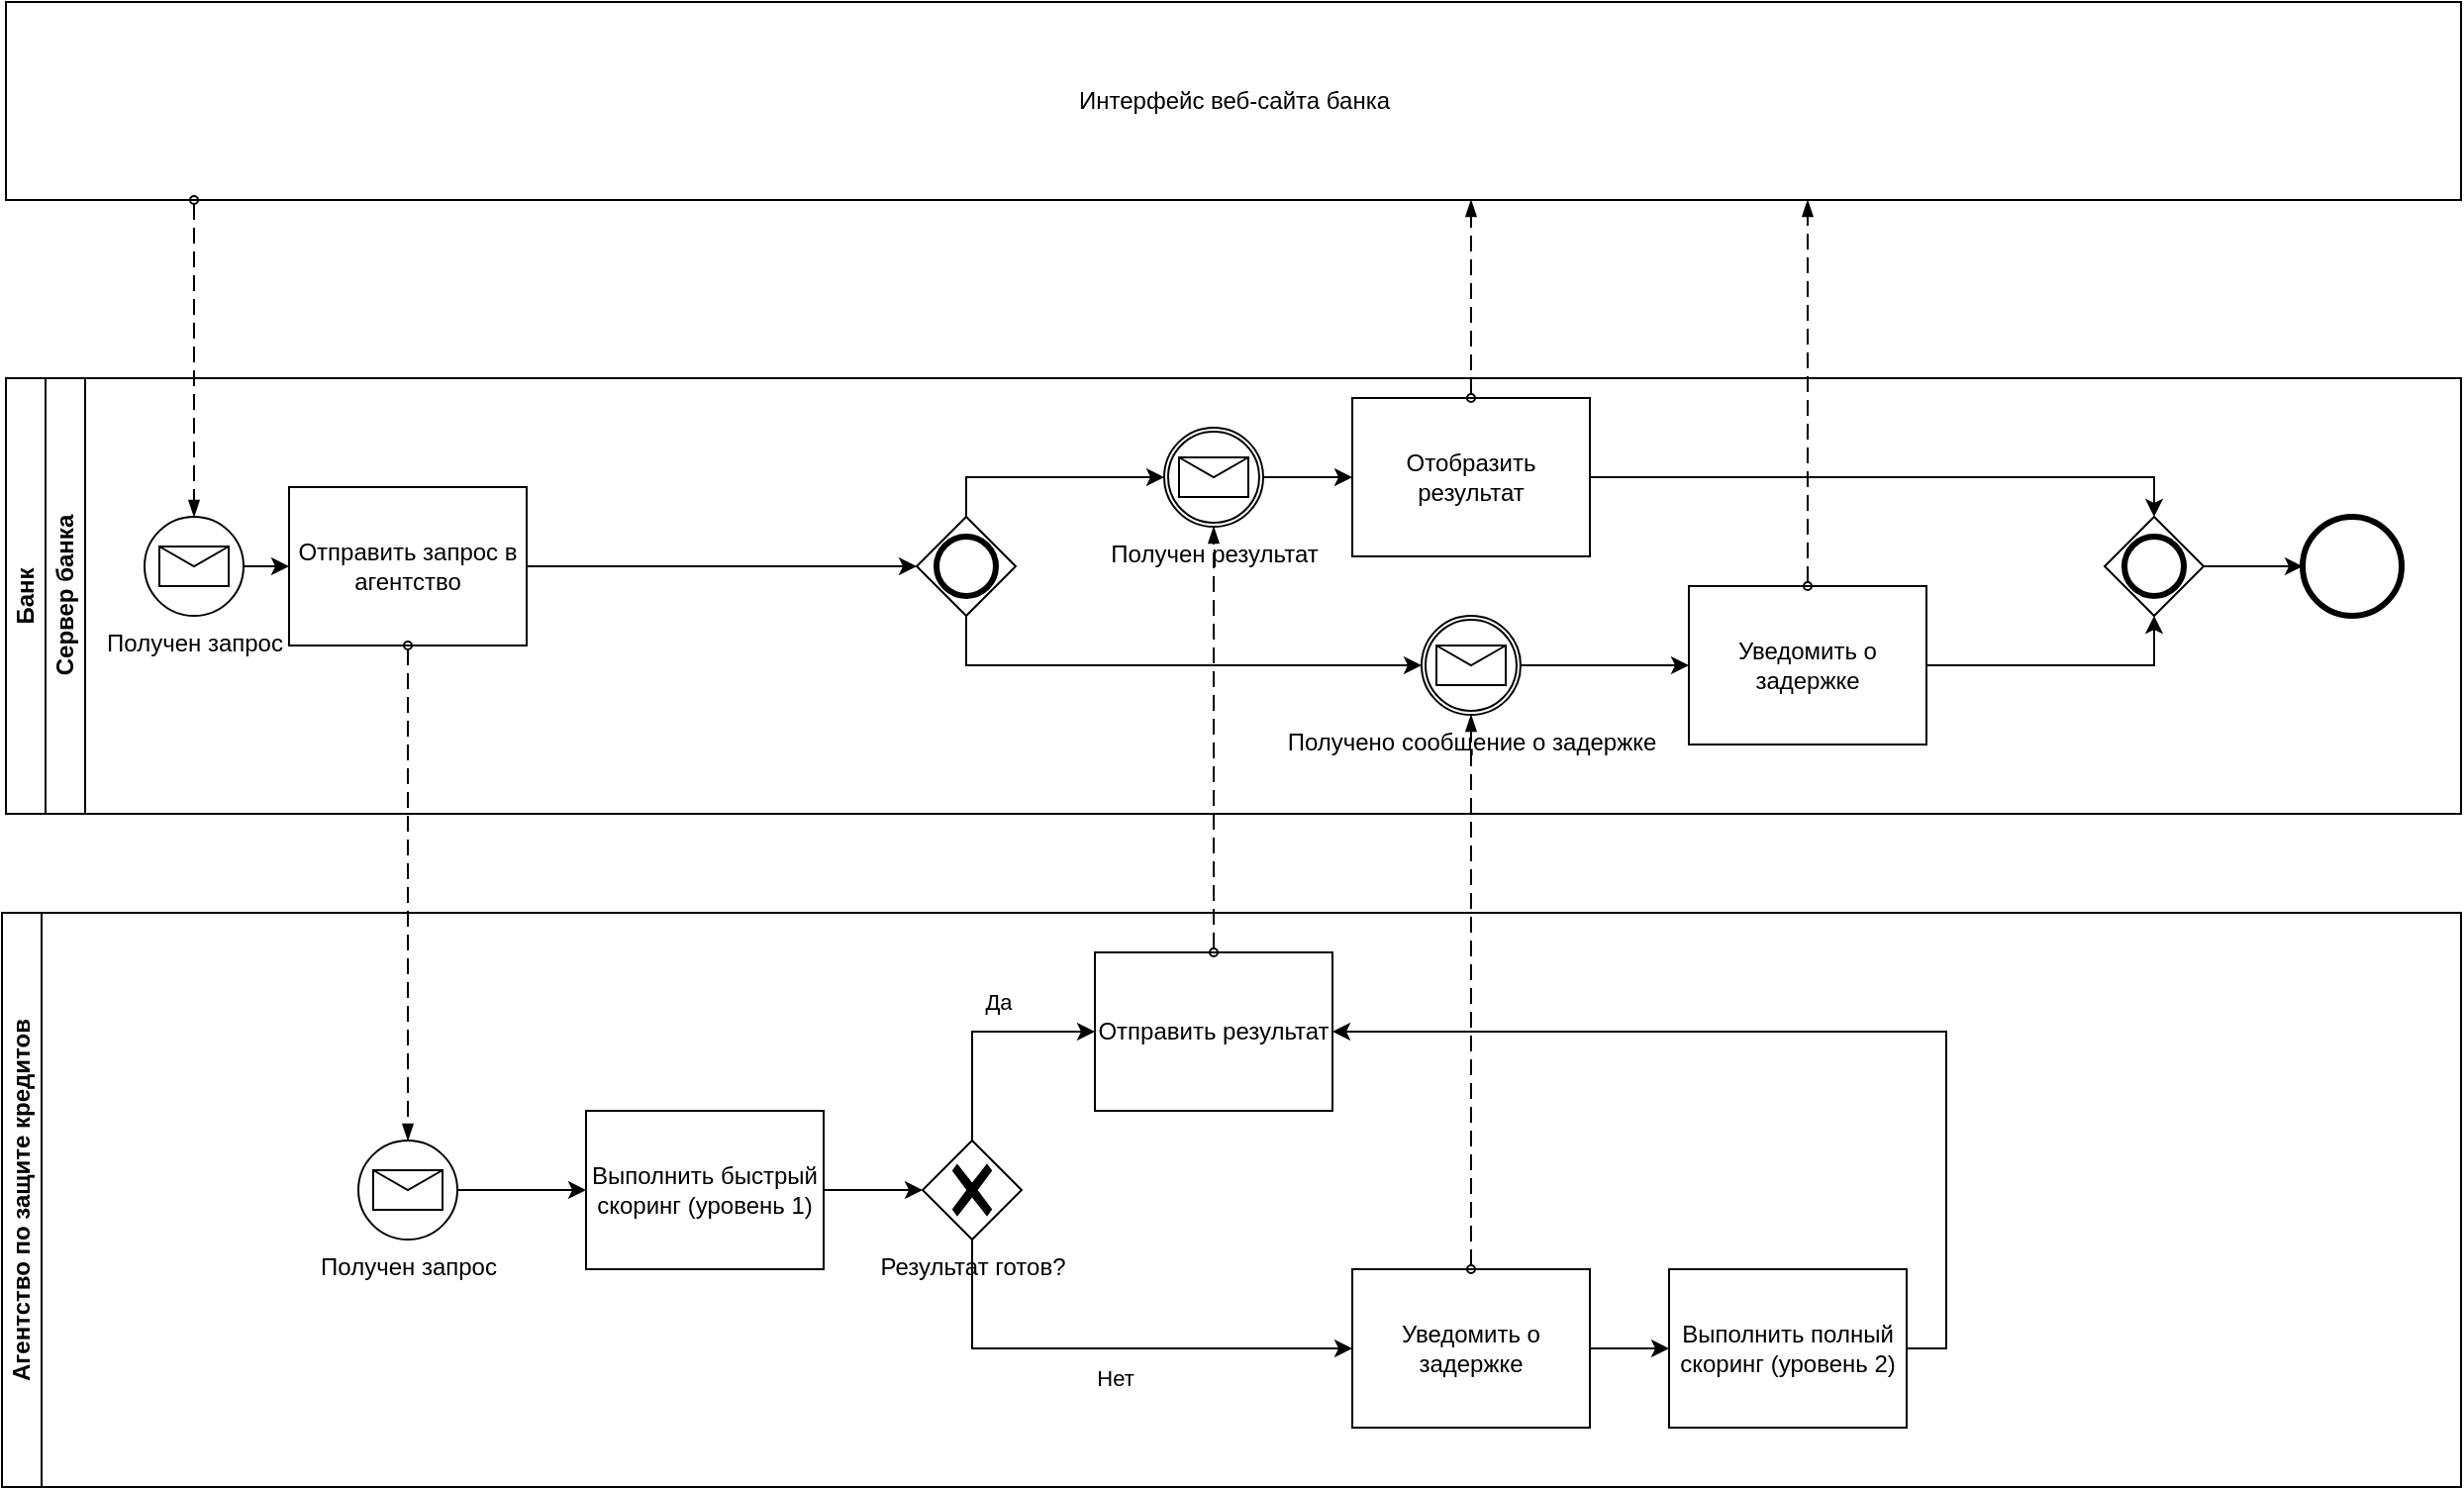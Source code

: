 <mxfile version="27.0.9">
  <diagram name="Страница — 1" id="Q9BHUK442U92CpaJlJtQ">
    <mxGraphModel dx="1426" dy="849" grid="1" gridSize="10" guides="1" tooltips="1" connect="1" arrows="1" fold="1" page="1" pageScale="1" pageWidth="827" pageHeight="1169" math="0" shadow="0">
      <root>
        <mxCell id="0" />
        <mxCell id="1" parent="0" />
        <mxCell id="rguaAZPtM4jNSpBQHMtd-1" value="Банк" style="swimlane;html=1;childLayout=stackLayout;resizeParent=1;resizeParentMax=0;horizontal=0;startSize=20;horizontalStack=0;whiteSpace=wrap;" parent="1" vertex="1">
          <mxGeometry x="40" y="240" width="1240" height="220" as="geometry" />
        </mxCell>
        <mxCell id="rguaAZPtM4jNSpBQHMtd-2" value="Сервер банка" style="swimlane;html=1;startSize=20;horizontal=0;" parent="rguaAZPtM4jNSpBQHMtd-1" vertex="1">
          <mxGeometry x="20" width="1220" height="220" as="geometry" />
        </mxCell>
        <mxCell id="rguaAZPtM4jNSpBQHMtd-10" style="edgeStyle=orthogonalEdgeStyle;rounded=0;orthogonalLoop=1;jettySize=auto;html=1;exitX=1;exitY=0.5;exitDx=0;exitDy=0;exitPerimeter=0;" parent="rguaAZPtM4jNSpBQHMtd-2" source="rguaAZPtM4jNSpBQHMtd-7" target="rguaAZPtM4jNSpBQHMtd-9" edge="1">
          <mxGeometry relative="1" as="geometry" />
        </mxCell>
        <mxCell id="rguaAZPtM4jNSpBQHMtd-7" value="Получен запрос" style="points=[[0.145,0.145,0],[0.5,0,0],[0.855,0.145,0],[1,0.5,0],[0.855,0.855,0],[0.5,1,0],[0.145,0.855,0],[0,0.5,0]];shape=mxgraph.bpmn.event;html=1;verticalLabelPosition=bottom;labelBackgroundColor=#ffffff;verticalAlign=top;align=center;perimeter=ellipsePerimeter;outlineConnect=0;aspect=fixed;outline=standard;symbol=message;" parent="rguaAZPtM4jNSpBQHMtd-2" vertex="1">
          <mxGeometry x="50" y="70" width="50" height="50" as="geometry" />
        </mxCell>
        <mxCell id="rguaAZPtM4jNSpBQHMtd-9" value="Отправить запрос в агентство" style="points=[[0.25,0,0],[0.5,0,0],[0.75,0,0],[1,0.25,0],[1,0.5,0],[1,0.75,0],[0.75,1,0],[0.5,1,0],[0.25,1,0],[0,0.75,0],[0,0.5,0],[0,0.25,0]];shape=mxgraph.bpmn.task2;whiteSpace=wrap;rectStyle=rounded;size=10;html=1;container=1;expand=0;collapsible=0;taskMarker=service;" parent="rguaAZPtM4jNSpBQHMtd-2" vertex="1">
          <mxGeometry x="123" y="55" width="120" height="80" as="geometry" />
        </mxCell>
        <mxCell id="rguaAZPtM4jNSpBQHMtd-70" value="" style="edgeStyle=orthogonalEdgeStyle;rounded=0;orthogonalLoop=1;jettySize=auto;html=1;exitX=1;exitY=0.5;exitDx=0;exitDy=0;exitPerimeter=0;entryX=0;entryY=0.5;entryDx=0;entryDy=0;entryPerimeter=0;" parent="rguaAZPtM4jNSpBQHMtd-2" source="rguaAZPtM4jNSpBQHMtd-9" target="rguaAZPtM4jNSpBQHMtd-91" edge="1">
          <mxGeometry relative="1" as="geometry">
            <mxPoint x="303" y="415" as="sourcePoint" />
            <mxPoint x="430" y="80" as="targetPoint" />
          </mxGeometry>
        </mxCell>
        <mxCell id="rguaAZPtM4jNSpBQHMtd-41" value="Отобразить результат" style="points=[[0.25,0,0],[0.5,0,0],[0.75,0,0],[1,0.25,0],[1,0.5,0],[1,0.75,0],[0.75,1,0],[0.5,1,0],[0.25,1,0],[0,0.75,0],[0,0.5,0],[0,0.25,0]];shape=mxgraph.bpmn.task2;whiteSpace=wrap;rectStyle=rounded;size=10;html=1;container=1;expand=0;collapsible=0;taskMarker=send;" parent="rguaAZPtM4jNSpBQHMtd-2" vertex="1">
          <mxGeometry x="660" y="10" width="120" height="80" as="geometry" />
        </mxCell>
        <mxCell id="rguaAZPtM4jNSpBQHMtd-37" value="Получен результат" style="points=[[0.145,0.145,0],[0.5,0,0],[0.855,0.145,0],[1,0.5,0],[0.855,0.855,0],[0.5,1,0],[0.145,0.855,0],[0,0.5,0]];shape=mxgraph.bpmn.event;html=1;verticalLabelPosition=bottom;labelBackgroundColor=#ffffff;verticalAlign=top;align=center;perimeter=ellipsePerimeter;outlineConnect=0;aspect=fixed;outline=catching;symbol=message;" parent="rguaAZPtM4jNSpBQHMtd-2" vertex="1">
          <mxGeometry x="565" y="25" width="50" height="50" as="geometry" />
        </mxCell>
        <mxCell id="rguaAZPtM4jNSpBQHMtd-75" style="edgeStyle=orthogonalEdgeStyle;rounded=0;orthogonalLoop=1;jettySize=auto;html=1;exitX=1;exitY=0.5;exitDx=0;exitDy=0;exitPerimeter=0;entryX=0;entryY=0.5;entryDx=0;entryDy=0;entryPerimeter=0;" parent="rguaAZPtM4jNSpBQHMtd-2" source="rguaAZPtM4jNSpBQHMtd-37" target="rguaAZPtM4jNSpBQHMtd-41" edge="1">
          <mxGeometry relative="1" as="geometry" />
        </mxCell>
        <mxCell id="rguaAZPtM4jNSpBQHMtd-76" value="Получено сообщение о задержке" style="points=[[0.145,0.145,0],[0.5,0,0],[0.855,0.145,0],[1,0.5,0],[0.855,0.855,0],[0.5,1,0],[0.145,0.855,0],[0,0.5,0]];shape=mxgraph.bpmn.event;html=1;verticalLabelPosition=bottom;labelBackgroundColor=#ffffff;verticalAlign=top;align=center;perimeter=ellipsePerimeter;outlineConnect=0;aspect=fixed;outline=catching;symbol=message;" parent="rguaAZPtM4jNSpBQHMtd-2" vertex="1">
          <mxGeometry x="695" y="120" width="50" height="50" as="geometry" />
        </mxCell>
        <mxCell id="rguaAZPtM4jNSpBQHMtd-87" value="Уведомить о задержке" style="points=[[0.25,0,0],[0.5,0,0],[0.75,0,0],[1,0.25,0],[1,0.5,0],[1,0.75,0],[0.75,1,0],[0.5,1,0],[0.25,1,0],[0,0.75,0],[0,0.5,0],[0,0.25,0]];shape=mxgraph.bpmn.task2;whiteSpace=wrap;rectStyle=rounded;size=10;html=1;container=1;expand=0;collapsible=0;taskMarker=send;" parent="rguaAZPtM4jNSpBQHMtd-2" vertex="1">
          <mxGeometry x="830" y="105" width="120" height="80" as="geometry" />
        </mxCell>
        <mxCell id="rguaAZPtM4jNSpBQHMtd-88" style="edgeStyle=orthogonalEdgeStyle;rounded=0;orthogonalLoop=1;jettySize=auto;html=1;exitX=1;exitY=0.5;exitDx=0;exitDy=0;exitPerimeter=0;entryX=0;entryY=0.5;entryDx=0;entryDy=0;entryPerimeter=0;" parent="rguaAZPtM4jNSpBQHMtd-2" source="rguaAZPtM4jNSpBQHMtd-76" target="rguaAZPtM4jNSpBQHMtd-87" edge="1">
          <mxGeometry relative="1" as="geometry" />
        </mxCell>
        <mxCell id="rguaAZPtM4jNSpBQHMtd-91" value="" style="points=[[0.25,0.25,0],[0.5,0,0],[0.75,0.25,0],[1,0.5,0],[0.75,0.75,0],[0.5,1,0],[0.25,0.75,0],[0,0.5,0]];shape=mxgraph.bpmn.gateway2;html=1;verticalLabelPosition=bottom;labelBackgroundColor=#ffffff;verticalAlign=top;align=center;perimeter=rhombusPerimeter;outlineConnect=0;outline=end;symbol=general;" parent="rguaAZPtM4jNSpBQHMtd-2" vertex="1">
          <mxGeometry x="440" y="70" width="50" height="50" as="geometry" />
        </mxCell>
        <mxCell id="rguaAZPtM4jNSpBQHMtd-92" value="" style="points=[[0.25,0.25,0],[0.5,0,0],[0.75,0.25,0],[1,0.5,0],[0.75,0.75,0],[0.5,1,0],[0.25,0.75,0],[0,0.5,0]];shape=mxgraph.bpmn.gateway2;html=1;verticalLabelPosition=bottom;labelBackgroundColor=#ffffff;verticalAlign=top;align=center;perimeter=rhombusPerimeter;outlineConnect=0;outline=end;symbol=general;" parent="rguaAZPtM4jNSpBQHMtd-2" vertex="1">
          <mxGeometry x="1040" y="70" width="50" height="50" as="geometry" />
        </mxCell>
        <mxCell id="rguaAZPtM4jNSpBQHMtd-95" value="" style="points=[[0.145,0.145,0],[0.5,0,0],[0.855,0.145,0],[1,0.5,0],[0.855,0.855,0],[0.5,1,0],[0.145,0.855,0],[0,0.5,0]];shape=mxgraph.bpmn.event;html=1;verticalLabelPosition=bottom;labelBackgroundColor=#ffffff;verticalAlign=top;align=center;perimeter=ellipsePerimeter;outlineConnect=0;aspect=fixed;outline=end;symbol=terminate2;" parent="rguaAZPtM4jNSpBQHMtd-2" vertex="1">
          <mxGeometry x="1140" y="70" width="50" height="50" as="geometry" />
        </mxCell>
        <mxCell id="rguaAZPtM4jNSpBQHMtd-96" style="edgeStyle=orthogonalEdgeStyle;rounded=0;orthogonalLoop=1;jettySize=auto;html=1;exitX=1;exitY=0.5;exitDx=0;exitDy=0;exitPerimeter=0;entryX=0;entryY=0.5;entryDx=0;entryDy=0;entryPerimeter=0;" parent="rguaAZPtM4jNSpBQHMtd-2" source="rguaAZPtM4jNSpBQHMtd-92" target="rguaAZPtM4jNSpBQHMtd-95" edge="1">
          <mxGeometry relative="1" as="geometry" />
        </mxCell>
        <mxCell id="rguaAZPtM4jNSpBQHMtd-97" style="edgeStyle=orthogonalEdgeStyle;rounded=0;orthogonalLoop=1;jettySize=auto;html=1;exitX=0.5;exitY=0;exitDx=0;exitDy=0;exitPerimeter=0;entryX=0;entryY=0.5;entryDx=0;entryDy=0;entryPerimeter=0;" parent="rguaAZPtM4jNSpBQHMtd-2" source="rguaAZPtM4jNSpBQHMtd-91" target="rguaAZPtM4jNSpBQHMtd-37" edge="1">
          <mxGeometry relative="1" as="geometry" />
        </mxCell>
        <mxCell id="rguaAZPtM4jNSpBQHMtd-98" style="edgeStyle=orthogonalEdgeStyle;rounded=0;orthogonalLoop=1;jettySize=auto;html=1;exitX=0.5;exitY=1;exitDx=0;exitDy=0;exitPerimeter=0;entryX=0;entryY=0.5;entryDx=0;entryDy=0;entryPerimeter=0;" parent="rguaAZPtM4jNSpBQHMtd-2" source="rguaAZPtM4jNSpBQHMtd-91" target="rguaAZPtM4jNSpBQHMtd-76" edge="1">
          <mxGeometry relative="1" as="geometry" />
        </mxCell>
        <mxCell id="rguaAZPtM4jNSpBQHMtd-99" style="edgeStyle=orthogonalEdgeStyle;rounded=0;orthogonalLoop=1;jettySize=auto;html=1;exitX=1;exitY=0.5;exitDx=0;exitDy=0;exitPerimeter=0;entryX=0.5;entryY=1;entryDx=0;entryDy=0;entryPerimeter=0;" parent="rguaAZPtM4jNSpBQHMtd-2" source="rguaAZPtM4jNSpBQHMtd-87" target="rguaAZPtM4jNSpBQHMtd-92" edge="1">
          <mxGeometry relative="1" as="geometry" />
        </mxCell>
        <mxCell id="rguaAZPtM4jNSpBQHMtd-100" style="edgeStyle=orthogonalEdgeStyle;rounded=0;orthogonalLoop=1;jettySize=auto;html=1;exitX=1;exitY=0.5;exitDx=0;exitDy=0;exitPerimeter=0;entryX=0.5;entryY=0;entryDx=0;entryDy=0;entryPerimeter=0;" parent="rguaAZPtM4jNSpBQHMtd-2" source="rguaAZPtM4jNSpBQHMtd-41" target="rguaAZPtM4jNSpBQHMtd-92" edge="1">
          <mxGeometry relative="1" as="geometry" />
        </mxCell>
        <mxCell id="rguaAZPtM4jNSpBQHMtd-5" value="Агентство по защите кредитов" style="swimlane;startSize=20;horizontal=0;html=1;whiteSpace=wrap;" parent="1" vertex="1">
          <mxGeometry x="38" y="510" width="1242" height="290" as="geometry" />
        </mxCell>
        <mxCell id="rguaAZPtM4jNSpBQHMtd-11" value="Получен запрос" style="points=[[0.145,0.145,0],[0.5,0,0],[0.855,0.145,0],[1,0.5,0],[0.855,0.855,0],[0.5,1,0],[0.145,0.855,0],[0,0.5,0]];shape=mxgraph.bpmn.event;html=1;verticalLabelPosition=bottom;labelBackgroundColor=#ffffff;verticalAlign=top;align=center;perimeter=ellipsePerimeter;outlineConnect=0;aspect=fixed;outline=standard;symbol=message;" parent="rguaAZPtM4jNSpBQHMtd-5" vertex="1">
          <mxGeometry x="180" y="115" width="50" height="50" as="geometry" />
        </mxCell>
        <mxCell id="rguaAZPtM4jNSpBQHMtd-13" value="Выполнить быстрый скоринг (уровень 1)" style="points=[[0.25,0,0],[0.5,0,0],[0.75,0,0],[1,0.25,0],[1,0.5,0],[1,0.75,0],[0.75,1,0],[0.5,1,0],[0.25,1,0],[0,0.75,0],[0,0.5,0],[0,0.25,0]];shape=mxgraph.bpmn.task2;whiteSpace=wrap;rectStyle=rounded;size=10;html=1;container=1;expand=0;collapsible=0;taskMarker=service;" parent="rguaAZPtM4jNSpBQHMtd-5" vertex="1">
          <mxGeometry x="295" y="100" width="120" height="80" as="geometry" />
        </mxCell>
        <mxCell id="rguaAZPtM4jNSpBQHMtd-14" style="edgeStyle=orthogonalEdgeStyle;rounded=0;orthogonalLoop=1;jettySize=auto;html=1;exitX=1;exitY=0.5;exitDx=0;exitDy=0;exitPerimeter=0;entryX=0;entryY=0.5;entryDx=0;entryDy=0;entryPerimeter=0;" parent="rguaAZPtM4jNSpBQHMtd-5" source="rguaAZPtM4jNSpBQHMtd-11" target="rguaAZPtM4jNSpBQHMtd-13" edge="1">
          <mxGeometry relative="1" as="geometry" />
        </mxCell>
        <mxCell id="rguaAZPtM4jNSpBQHMtd-15" value="Результат готов?" style="points=[[0.25,0.25,0],[0.5,0,0],[0.75,0.25,0],[1,0.5,0],[0.75,0.75,0],[0.5,1,0],[0.25,0.75,0],[0,0.5,0]];shape=mxgraph.bpmn.gateway2;html=1;verticalLabelPosition=bottom;labelBackgroundColor=#ffffff;verticalAlign=top;align=center;perimeter=rhombusPerimeter;outlineConnect=0;outline=none;symbol=none;gwType=exclusive;" parent="rguaAZPtM4jNSpBQHMtd-5" vertex="1">
          <mxGeometry x="465" y="115" width="50" height="50" as="geometry" />
        </mxCell>
        <mxCell id="rguaAZPtM4jNSpBQHMtd-16" style="edgeStyle=orthogonalEdgeStyle;rounded=0;orthogonalLoop=1;jettySize=auto;html=1;exitX=1;exitY=0.5;exitDx=0;exitDy=0;exitPerimeter=0;entryX=0;entryY=0.5;entryDx=0;entryDy=0;entryPerimeter=0;" parent="rguaAZPtM4jNSpBQHMtd-5" source="rguaAZPtM4jNSpBQHMtd-13" target="rguaAZPtM4jNSpBQHMtd-15" edge="1">
          <mxGeometry relative="1" as="geometry" />
        </mxCell>
        <mxCell id="rguaAZPtM4jNSpBQHMtd-17" value="Отправить результат" style="points=[[0.25,0,0],[0.5,0,0],[0.75,0,0],[1,0.25,0],[1,0.5,0],[1,0.75,0],[0.75,1,0],[0.5,1,0],[0.25,1,0],[0,0.75,0],[0,0.5,0],[0,0.25,0]];shape=mxgraph.bpmn.task2;whiteSpace=wrap;rectStyle=rounded;size=10;html=1;container=1;expand=0;collapsible=0;taskMarker=send;" parent="rguaAZPtM4jNSpBQHMtd-5" vertex="1">
          <mxGeometry x="552" y="20" width="120" height="80" as="geometry" />
        </mxCell>
        <mxCell id="rguaAZPtM4jNSpBQHMtd-18" style="edgeStyle=orthogonalEdgeStyle;rounded=0;orthogonalLoop=1;jettySize=auto;html=1;exitX=0.5;exitY=0;exitDx=0;exitDy=0;exitPerimeter=0;entryX=0;entryY=0.5;entryDx=0;entryDy=0;entryPerimeter=0;" parent="rguaAZPtM4jNSpBQHMtd-5" source="rguaAZPtM4jNSpBQHMtd-15" target="rguaAZPtM4jNSpBQHMtd-17" edge="1">
          <mxGeometry relative="1" as="geometry" />
        </mxCell>
        <mxCell id="rguaAZPtM4jNSpBQHMtd-35" value="Да" style="edgeLabel;html=1;align=center;verticalAlign=middle;resizable=0;points=[];" parent="rguaAZPtM4jNSpBQHMtd-18" vertex="1" connectable="0">
          <mxGeometry x="0.151" y="2" relative="1" as="geometry">
            <mxPoint y="-13" as="offset" />
          </mxGeometry>
        </mxCell>
        <mxCell id="rguaAZPtM4jNSpBQHMtd-23" value="Уведомить о задержке" style="points=[[0.25,0,0],[0.5,0,0],[0.75,0,0],[1,0.25,0],[1,0.5,0],[1,0.75,0],[0.75,1,0],[0.5,1,0],[0.25,1,0],[0,0.75,0],[0,0.5,0],[0,0.25,0]];shape=mxgraph.bpmn.task2;whiteSpace=wrap;rectStyle=rounded;size=10;html=1;container=1;expand=0;collapsible=0;taskMarker=send;" parent="rguaAZPtM4jNSpBQHMtd-5" vertex="1">
          <mxGeometry x="682" y="180" width="120" height="80" as="geometry" />
        </mxCell>
        <mxCell id="rguaAZPtM4jNSpBQHMtd-34" style="edgeStyle=orthogonalEdgeStyle;rounded=0;orthogonalLoop=1;jettySize=auto;html=1;exitX=0.5;exitY=1;exitDx=0;exitDy=0;exitPerimeter=0;entryX=0;entryY=0.5;entryDx=0;entryDy=0;entryPerimeter=0;" parent="rguaAZPtM4jNSpBQHMtd-5" source="rguaAZPtM4jNSpBQHMtd-15" target="rguaAZPtM4jNSpBQHMtd-23" edge="1">
          <mxGeometry relative="1" as="geometry" />
        </mxCell>
        <mxCell id="rguaAZPtM4jNSpBQHMtd-36" value="Нет" style="edgeLabel;html=1;align=center;verticalAlign=middle;resizable=0;points=[];" parent="rguaAZPtM4jNSpBQHMtd-34" vertex="1" connectable="0">
          <mxGeometry x="0.025" y="2" relative="1" as="geometry">
            <mxPoint y="17" as="offset" />
          </mxGeometry>
        </mxCell>
        <mxCell id="rguaAZPtM4jNSpBQHMtd-46" value="Выполнить полный скоринг (уровень 2)" style="points=[[0.25,0,0],[0.5,0,0],[0.75,0,0],[1,0.25,0],[1,0.5,0],[1,0.75,0],[0.75,1,0],[0.5,1,0],[0.25,1,0],[0,0.75,0],[0,0.5,0],[0,0.25,0]];shape=mxgraph.bpmn.task2;whiteSpace=wrap;rectStyle=rounded;size=10;html=1;container=1;expand=0;collapsible=0;taskMarker=service;" parent="rguaAZPtM4jNSpBQHMtd-5" vertex="1">
          <mxGeometry x="842" y="180" width="120" height="80" as="geometry" />
        </mxCell>
        <mxCell id="rguaAZPtM4jNSpBQHMtd-48" style="edgeStyle=orthogonalEdgeStyle;rounded=0;orthogonalLoop=1;jettySize=auto;html=1;entryX=0;entryY=0.5;entryDx=0;entryDy=0;entryPerimeter=0;" parent="rguaAZPtM4jNSpBQHMtd-5" source="rguaAZPtM4jNSpBQHMtd-23" target="rguaAZPtM4jNSpBQHMtd-46" edge="1">
          <mxGeometry relative="1" as="geometry" />
        </mxCell>
        <mxCell id="rguaAZPtM4jNSpBQHMtd-90" style="edgeStyle=orthogonalEdgeStyle;rounded=0;orthogonalLoop=1;jettySize=auto;html=1;exitX=1;exitY=0.5;exitDx=0;exitDy=0;exitPerimeter=0;entryX=1;entryY=0.5;entryDx=0;entryDy=0;entryPerimeter=0;" parent="rguaAZPtM4jNSpBQHMtd-5" source="rguaAZPtM4jNSpBQHMtd-46" target="rguaAZPtM4jNSpBQHMtd-17" edge="1">
          <mxGeometry relative="1" as="geometry" />
        </mxCell>
        <mxCell id="rguaAZPtM4jNSpBQHMtd-30" value="" style="swimlane;html=1;startSize=20;fontStyle=0;collapsible=0;horizontal=0;swimlaneLine=0;fillColor=none;whiteSpace=wrap;" parent="1" vertex="1">
          <mxGeometry x="40" y="50" width="1240" height="100" as="geometry" />
        </mxCell>
        <mxCell id="rguaAZPtM4jNSpBQHMtd-31" value="Интерфейс веб-сайта банка" style="text;html=1;align=center;verticalAlign=middle;resizable=0;points=[];autosize=1;strokeColor=none;fillColor=none;" parent="rguaAZPtM4jNSpBQHMtd-30" vertex="1">
          <mxGeometry x="530" y="35" width="180" height="30" as="geometry" />
        </mxCell>
        <mxCell id="rguaAZPtM4jNSpBQHMtd-32" value="" style="dashed=1;dashPattern=8 4;endArrow=blockThin;endFill=1;startArrow=oval;startFill=0;endSize=6;startSize=4;html=1;rounded=0;entryX=0.5;entryY=0;entryDx=0;entryDy=0;entryPerimeter=0;" parent="1" target="rguaAZPtM4jNSpBQHMtd-7" edge="1">
          <mxGeometry width="160" relative="1" as="geometry">
            <mxPoint x="135" y="150" as="sourcePoint" />
            <mxPoint x="330" y="290" as="targetPoint" />
          </mxGeometry>
        </mxCell>
        <mxCell id="rguaAZPtM4jNSpBQHMtd-33" value="" style="dashed=1;dashPattern=8 4;endArrow=blockThin;endFill=1;startArrow=oval;startFill=0;endSize=6;startSize=4;html=1;rounded=0;entryX=0.5;entryY=0;entryDx=0;entryDy=0;entryPerimeter=0;exitX=0.5;exitY=1;exitDx=0;exitDy=0;exitPerimeter=0;" parent="1" source="rguaAZPtM4jNSpBQHMtd-9" target="rguaAZPtM4jNSpBQHMtd-11" edge="1">
          <mxGeometry width="160" relative="1" as="geometry">
            <mxPoint x="260" y="490" as="sourcePoint" />
            <mxPoint x="260" y="580" as="targetPoint" />
          </mxGeometry>
        </mxCell>
        <mxCell id="rguaAZPtM4jNSpBQHMtd-40" value="" style="dashed=1;dashPattern=8 4;endArrow=blockThin;endFill=1;startArrow=oval;startFill=0;endSize=6;startSize=4;html=1;rounded=0;exitX=0.5;exitY=0;exitDx=0;exitDy=0;exitPerimeter=0;" parent="1" source="rguaAZPtM4jNSpBQHMtd-41" edge="1">
          <mxGeometry width="160" relative="1" as="geometry">
            <mxPoint x="660" y="385" as="sourcePoint" />
            <mxPoint x="780" y="150" as="targetPoint" />
          </mxGeometry>
        </mxCell>
        <mxCell id="rguaAZPtM4jNSpBQHMtd-79" value="" style="dashed=1;dashPattern=8 4;endArrow=blockThin;endFill=1;startArrow=oval;startFill=0;endSize=6;startSize=4;html=1;rounded=0;exitX=0.5;exitY=0;exitDx=0;exitDy=0;exitPerimeter=0;entryX=0.5;entryY=1;entryDx=0;entryDy=0;entryPerimeter=0;" parent="1" source="rguaAZPtM4jNSpBQHMtd-23" target="rguaAZPtM4jNSpBQHMtd-76" edge="1">
          <mxGeometry width="160" relative="1" as="geometry">
            <mxPoint x="840" y="820" as="sourcePoint" />
            <mxPoint x="950" y="580" as="targetPoint" />
          </mxGeometry>
        </mxCell>
        <mxCell id="rguaAZPtM4jNSpBQHMtd-82" value="" style="dashed=1;dashPattern=8 4;endArrow=blockThin;endFill=1;startArrow=oval;startFill=0;endSize=6;startSize=4;html=1;rounded=0;exitX=0.5;exitY=0;exitDx=0;exitDy=0;exitPerimeter=0;entryX=0.5;entryY=1;entryDx=0;entryDy=0;entryPerimeter=0;" parent="1" source="rguaAZPtM4jNSpBQHMtd-17" target="rguaAZPtM4jNSpBQHMtd-37" edge="1">
          <mxGeometry width="160" relative="1" as="geometry">
            <mxPoint x="660" y="480" as="sourcePoint" />
            <mxPoint x="820" y="480" as="targetPoint" />
          </mxGeometry>
        </mxCell>
        <mxCell id="rguaAZPtM4jNSpBQHMtd-89" value="" style="dashed=1;dashPattern=8 4;endArrow=blockThin;endFill=1;startArrow=oval;startFill=0;endSize=6;startSize=4;html=1;rounded=0;exitX=0.5;exitY=0;exitDx=0;exitDy=0;exitPerimeter=0;" parent="1" source="rguaAZPtM4jNSpBQHMtd-87" edge="1">
          <mxGeometry width="160" relative="1" as="geometry">
            <mxPoint x="1120" y="560" as="sourcePoint" />
            <mxPoint x="950" y="150" as="targetPoint" />
          </mxGeometry>
        </mxCell>
      </root>
    </mxGraphModel>
  </diagram>
</mxfile>
